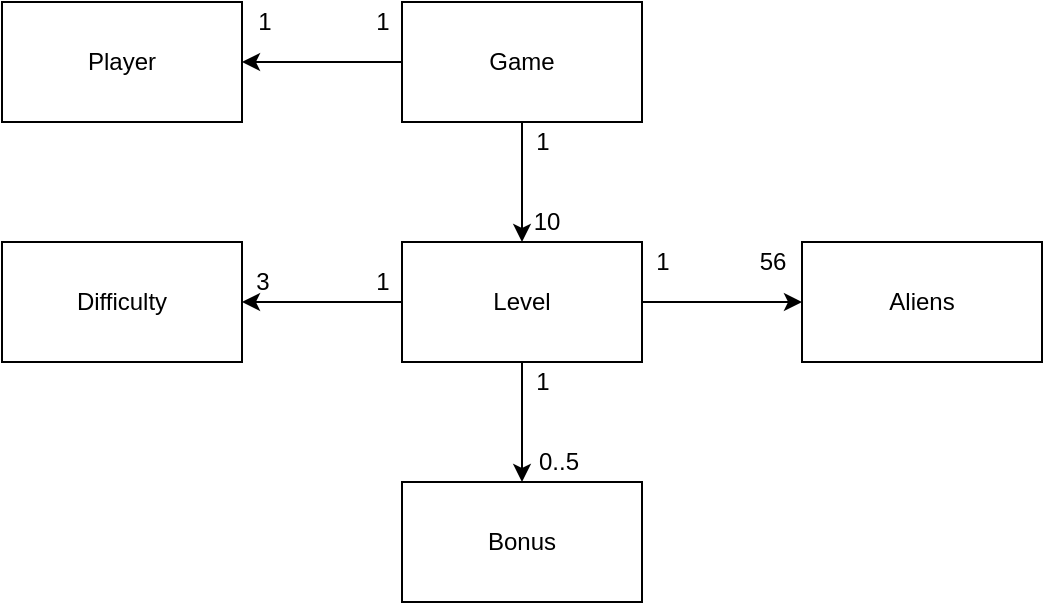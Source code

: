 <mxfile version="13.7.3" type="device"><diagram id="2PjmeZv-qwunaFdJEZ1u" name="Page-1"><mxGraphModel dx="1086" dy="926" grid="1" gridSize="10" guides="1" tooltips="1" connect="1" arrows="1" fold="1" page="1" pageScale="1" pageWidth="850" pageHeight="1100" math="0" shadow="0"><root><mxCell id="0"/><mxCell id="1" parent="0"/><mxCell id="TrTOp2I5I27m0r2ZXeD8-1" value="Player" style="rounded=0;whiteSpace=wrap;html=1;" parent="1" vertex="1"><mxGeometry x="100" y="200" width="120" height="60" as="geometry"/></mxCell><mxCell id="TrTOp2I5I27m0r2ZXeD8-8" style="edgeStyle=orthogonalEdgeStyle;rounded=0;orthogonalLoop=1;jettySize=auto;html=1;exitX=0;exitY=0.5;exitDx=0;exitDy=0;" parent="1" source="TrTOp2I5I27m0r2ZXeD8-2" target="TrTOp2I5I27m0r2ZXeD8-1" edge="1"><mxGeometry relative="1" as="geometry"/></mxCell><mxCell id="TrTOp2I5I27m0r2ZXeD8-11" style="edgeStyle=orthogonalEdgeStyle;rounded=0;orthogonalLoop=1;jettySize=auto;html=1;" parent="1" source="TrTOp2I5I27m0r2ZXeD8-4" target="TrTOp2I5I27m0r2ZXeD8-3" edge="1"><mxGeometry relative="1" as="geometry"/></mxCell><mxCell id="TrTOp2I5I27m0r2ZXeD8-14" style="edgeStyle=orthogonalEdgeStyle;rounded=0;orthogonalLoop=1;jettySize=auto;html=1;exitX=0.5;exitY=1;exitDx=0;exitDy=0;" parent="1" source="TrTOp2I5I27m0r2ZXeD8-2" target="TrTOp2I5I27m0r2ZXeD8-4" edge="1"><mxGeometry relative="1" as="geometry"/></mxCell><mxCell id="TrTOp2I5I27m0r2ZXeD8-2" value="Game" style="rounded=0;whiteSpace=wrap;html=1;" parent="1" vertex="1"><mxGeometry x="300" y="200" width="120" height="60" as="geometry"/></mxCell><mxCell id="TrTOp2I5I27m0r2ZXeD8-3" value="Aliens" style="rounded=0;whiteSpace=wrap;html=1;" parent="1" vertex="1"><mxGeometry x="500" y="320" width="120" height="60" as="geometry"/></mxCell><mxCell id="TrTOp2I5I27m0r2ZXeD8-17" style="edgeStyle=orthogonalEdgeStyle;rounded=0;orthogonalLoop=1;jettySize=auto;html=1;exitX=0.5;exitY=1;exitDx=0;exitDy=0;" parent="1" source="TrTOp2I5I27m0r2ZXeD8-4" target="TrTOp2I5I27m0r2ZXeD8-5" edge="1"><mxGeometry relative="1" as="geometry"/></mxCell><mxCell id="T1uETEqVOAQSxGBkztAC-6" value="" style="edgeStyle=none;rounded=0;orthogonalLoop=1;jettySize=auto;html=1;" edge="1" parent="1" source="TrTOp2I5I27m0r2ZXeD8-4" target="T1uETEqVOAQSxGBkztAC-5"><mxGeometry relative="1" as="geometry"/></mxCell><mxCell id="TrTOp2I5I27m0r2ZXeD8-4" value="Level" style="rounded=0;whiteSpace=wrap;html=1;" parent="1" vertex="1"><mxGeometry x="300" y="320" width="120" height="60" as="geometry"/></mxCell><mxCell id="TrTOp2I5I27m0r2ZXeD8-5" value="Bonus" style="rounded=0;whiteSpace=wrap;html=1;" parent="1" vertex="1"><mxGeometry x="300" y="440" width="120" height="60" as="geometry"/></mxCell><mxCell id="TrTOp2I5I27m0r2ZXeD8-9" value="1" style="text;html=1;align=center;verticalAlign=middle;resizable=0;points=[];autosize=1;" parent="1" vertex="1"><mxGeometry x="280" y="200" width="20" height="20" as="geometry"/></mxCell><mxCell id="TrTOp2I5I27m0r2ZXeD8-10" value="1" style="text;html=1;align=center;verticalAlign=middle;resizable=0;points=[];autosize=1;" parent="1" vertex="1"><mxGeometry x="221" y="200" width="20" height="20" as="geometry"/></mxCell><mxCell id="TrTOp2I5I27m0r2ZXeD8-12" value="1" style="text;html=1;align=center;verticalAlign=middle;resizable=0;points=[];autosize=1;" parent="1" vertex="1"><mxGeometry x="420" y="320" width="20" height="20" as="geometry"/></mxCell><mxCell id="TrTOp2I5I27m0r2ZXeD8-13" value="56" style="text;html=1;align=center;verticalAlign=middle;resizable=0;points=[];autosize=1;" parent="1" vertex="1"><mxGeometry x="470" y="320" width="30" height="20" as="geometry"/></mxCell><mxCell id="TrTOp2I5I27m0r2ZXeD8-15" value="1" style="text;html=1;align=center;verticalAlign=middle;resizable=0;points=[];autosize=1;" parent="1" vertex="1"><mxGeometry x="360" y="260" width="20" height="20" as="geometry"/></mxCell><mxCell id="TrTOp2I5I27m0r2ZXeD8-16" value="10" style="text;html=1;align=center;verticalAlign=middle;resizable=0;points=[];autosize=1;" parent="1" vertex="1"><mxGeometry x="357" y="300" width="30" height="20" as="geometry"/></mxCell><mxCell id="TrTOp2I5I27m0r2ZXeD8-18" value="1" style="text;html=1;align=center;verticalAlign=middle;resizable=0;points=[];autosize=1;" parent="1" vertex="1"><mxGeometry x="360" y="380" width="20" height="20" as="geometry"/></mxCell><mxCell id="TrTOp2I5I27m0r2ZXeD8-19" value="0..5" style="text;html=1;align=center;verticalAlign=middle;resizable=0;points=[];autosize=1;" parent="1" vertex="1"><mxGeometry x="358" y="420" width="40" height="20" as="geometry"/></mxCell><mxCell id="T1uETEqVOAQSxGBkztAC-5" value="Difficulty" style="rounded=0;whiteSpace=wrap;html=1;" vertex="1" parent="1"><mxGeometry x="100" y="320" width="120" height="60" as="geometry"/></mxCell><mxCell id="T1uETEqVOAQSxGBkztAC-7" value="1" style="text;html=1;align=center;verticalAlign=middle;resizable=0;points=[];autosize=1;" vertex="1" parent="1"><mxGeometry x="280" y="330" width="20" height="20" as="geometry"/></mxCell><mxCell id="T1uETEqVOAQSxGBkztAC-8" value="3" style="text;html=1;align=center;verticalAlign=middle;resizable=0;points=[];autosize=1;" vertex="1" parent="1"><mxGeometry x="220" y="330" width="20" height="20" as="geometry"/></mxCell></root></mxGraphModel></diagram></mxfile>
